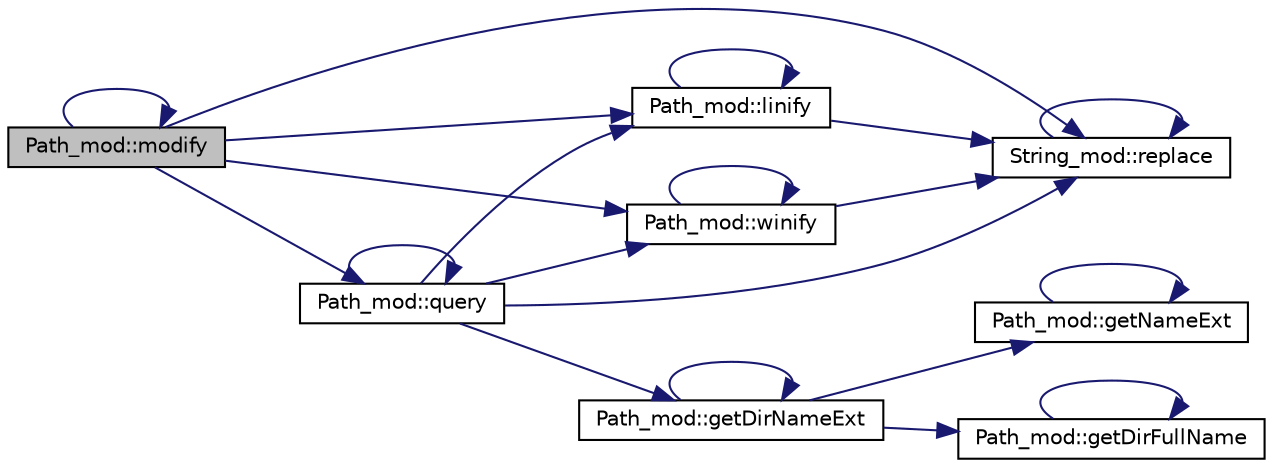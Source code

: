 digraph "Path_mod::modify"
{
 // LATEX_PDF_SIZE
  edge [fontname="Helvetica",fontsize="10",labelfontname="Helvetica",labelfontsize="10"];
  node [fontname="Helvetica",fontsize="10",shape=record];
  rankdir="LR";
  Node1 [label="Path_mod::modify",height=0.2,width=0.4,color="black", fillcolor="grey75", style="filled", fontcolor="black",tooltip="This procedure is a static method of the class Path_mod::Path_type.  Modify the input path to conform..."];
  Node1 -> Node2 [color="midnightblue",fontsize="10",style="solid",fontname="Helvetica"];
  Node2 [label="Path_mod::linify",height=0.2,width=0.4,color="black", fillcolor="white", style="filled",URL="$namespacePath__mod.html#a5a468f85122dc94934e82a3126c8df19",tooltip="This pure procedure is a static method of the class Path_mod::Path_type.  Convert the the input path ..."];
  Node2 -> Node2 [color="midnightblue",fontsize="10",style="solid",fontname="Helvetica"];
  Node2 -> Node3 [color="midnightblue",fontsize="10",style="solid",fontname="Helvetica"];
  Node3 [label="String_mod::replace",height=0.2,width=0.4,color="black", fillcolor="white", style="filled",URL="$namespaceString__mod.html#adf2d0a723b9b74a97f7f50bc9fb1149a",tooltip="Replace all instances of the input search assumed-size character vector in the input value assumed-si..."];
  Node3 -> Node3 [color="midnightblue",fontsize="10",style="solid",fontname="Helvetica"];
  Node1 -> Node1 [color="midnightblue",fontsize="10",style="solid",fontname="Helvetica"];
  Node1 -> Node4 [color="midnightblue",fontsize="10",style="solid",fontname="Helvetica"];
  Node4 [label="Path_mod::query",height=0.2,width=0.4,color="black", fillcolor="white", style="filled",URL="$namespacePath__mod.html#ac6987a888d5ab385c2d902134bbcca3b",tooltip="This procedure is a method of the class Path_mod::Path_type.  Construct an object of class Path_mod::..."];
  Node4 -> Node5 [color="midnightblue",fontsize="10",style="solid",fontname="Helvetica"];
  Node5 [label="Path_mod::getDirNameExt",height=0.2,width=0.4,color="black", fillcolor="white", style="filled",URL="$namespacePath__mod.html#a1af6ace687ae9c6e101149f22504c908",tooltip="This procedure is a static method of the class Path_mod::Path_type.  Split the input path to director..."];
  Node5 -> Node6 [color="midnightblue",fontsize="10",style="solid",fontname="Helvetica"];
  Node6 [label="Path_mod::getDirFullName",height=0.2,width=0.4,color="black", fillcolor="white", style="filled",URL="$namespacePath__mod.html#aeba9973856c68989becdd0bd4b60cd14",tooltip="This procedure is a static method of the class Path_mod::Path_type.  Return the directory and full fi..."];
  Node6 -> Node6 [color="midnightblue",fontsize="10",style="solid",fontname="Helvetica"];
  Node5 -> Node5 [color="midnightblue",fontsize="10",style="solid",fontname="Helvetica"];
  Node5 -> Node7 [color="midnightblue",fontsize="10",style="solid",fontname="Helvetica"];
  Node7 [label="Path_mod::getNameExt",height=0.2,width=0.4,color="black", fillcolor="white", style="filled",URL="$namespacePath__mod.html#ac60442400f9a8dac086f64fc452bfedb",tooltip="This procedure is a static method of the class Path_mod::Path_type.  Return the name and file extensi..."];
  Node7 -> Node7 [color="midnightblue",fontsize="10",style="solid",fontname="Helvetica"];
  Node4 -> Node2 [color="midnightblue",fontsize="10",style="solid",fontname="Helvetica"];
  Node4 -> Node4 [color="midnightblue",fontsize="10",style="solid",fontname="Helvetica"];
  Node4 -> Node3 [color="midnightblue",fontsize="10",style="solid",fontname="Helvetica"];
  Node4 -> Node8 [color="midnightblue",fontsize="10",style="solid",fontname="Helvetica"];
  Node8 [label="Path_mod::winify",height=0.2,width=0.4,color="black", fillcolor="white", style="filled",URL="$namespacePath__mod.html#abbae1fc2c72d405efa82c17d90aa82da",tooltip="This procedure is a static method of the class Path_mod::Path_type.  Convert the the input path to th..."];
  Node8 -> Node3 [color="midnightblue",fontsize="10",style="solid",fontname="Helvetica"];
  Node8 -> Node8 [color="midnightblue",fontsize="10",style="solid",fontname="Helvetica"];
  Node1 -> Node3 [color="midnightblue",fontsize="10",style="solid",fontname="Helvetica"];
  Node1 -> Node8 [color="midnightblue",fontsize="10",style="solid",fontname="Helvetica"];
}
